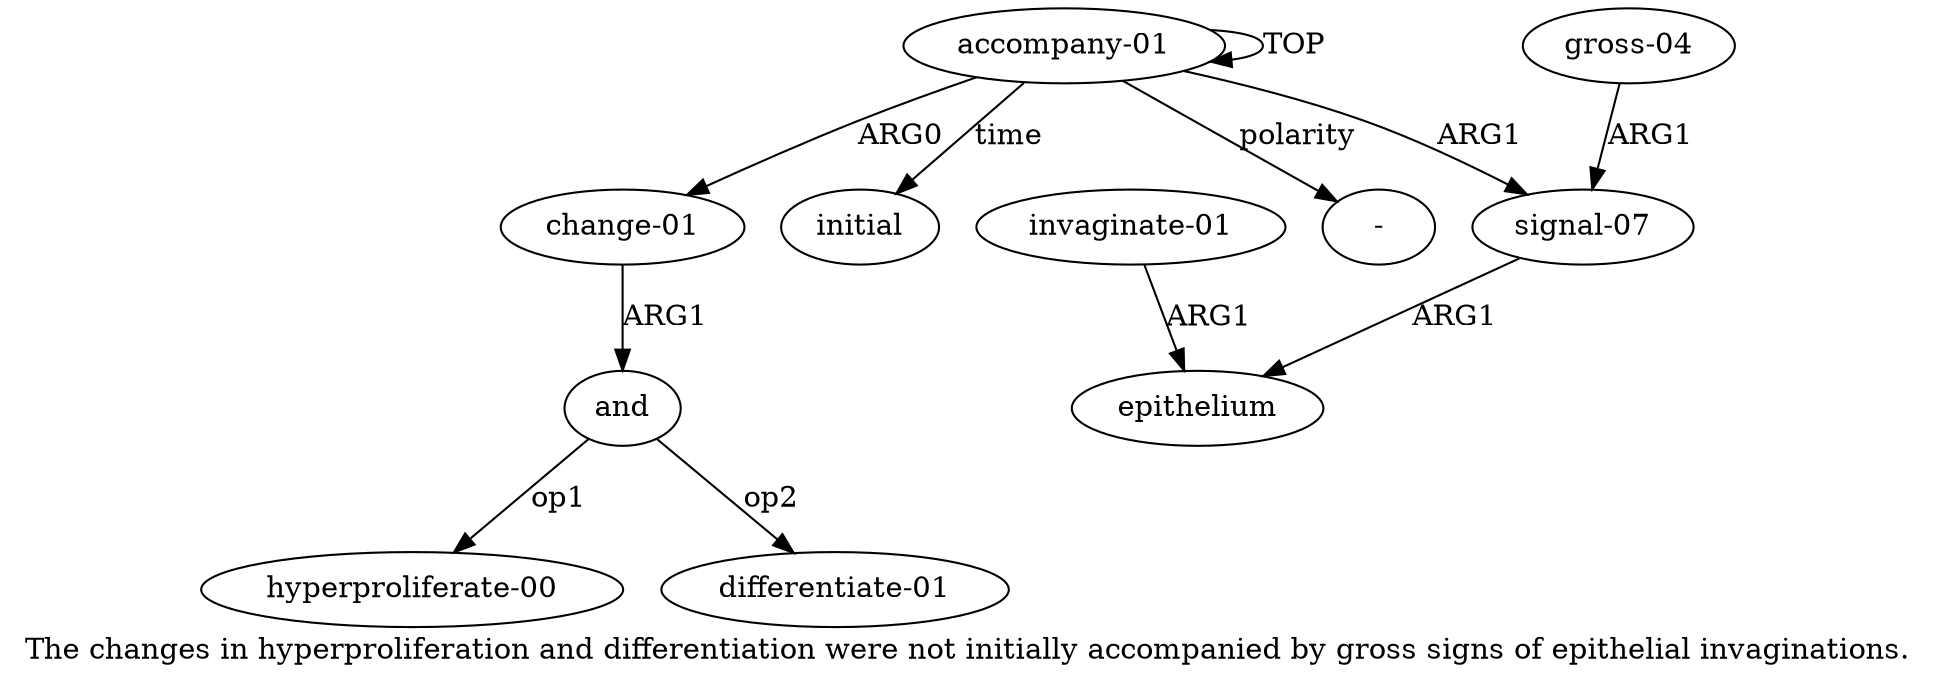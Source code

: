 digraph  {
	graph [label="The changes in hyperproliferation and differentiation were not initially accompanied by gross signs of epithelial invaginations."];
	node [label="\N"];
	"a0 -"	 [color=black,
		gold_ind=-1,
		gold_label="-",
		label="-",
		test_ind=-1,
		test_label="-"];
	a1	 [color=black,
		gold_ind=1,
		gold_label="change-01",
		label="change-01",
		test_ind=1,
		test_label="change-01"];
	a2	 [color=black,
		gold_ind=2,
		gold_label=and,
		label=and,
		test_ind=2,
		test_label=and];
	a1 -> a2 [key=0,
	color=black,
	gold_label=ARG1,
	label=ARG1,
	test_label=ARG1];
a0 [color=black,
	gold_ind=0,
	gold_label="accompany-01",
	label="accompany-01",
	test_ind=0,
	test_label="accompany-01"];
a0 -> "a0 -" [key=0,
color=black,
gold_label=polarity,
label=polarity,
test_label=polarity];
a0 -> a1 [key=0,
color=black,
gold_label=ARG0,
label=ARG0,
test_label=ARG0];
a0 -> a0 [key=0,
color=black,
gold_label=TOP,
label=TOP,
test_label=TOP];
a5 [color=black,
gold_ind=5,
gold_label="signal-07",
label="signal-07",
test_ind=5,
test_label="signal-07"];
a0 -> a5 [key=0,
color=black,
gold_label=ARG1,
label=ARG1,
test_label=ARG1];
a9 [color=black,
gold_ind=9,
gold_label=initial,
label=initial,
test_ind=9,
test_label=initial];
a0 -> a9 [key=0,
color=black,
gold_label=time,
label=time,
test_label=time];
a3 [color=black,
gold_ind=3,
gold_label="hyperproliferate-00",
label="hyperproliferate-00",
test_ind=3,
test_label="hyperproliferate-00"];
a2 -> a3 [key=0,
color=black,
gold_label=op1,
label=op1,
test_label=op1];
a4 [color=black,
gold_ind=4,
gold_label="differentiate-01",
label="differentiate-01",
test_ind=4,
test_label="differentiate-01"];
a2 -> a4 [key=0,
color=black,
gold_label=op2,
label=op2,
test_label=op2];
a6 [color=black,
gold_ind=6,
gold_label=epithelium,
label=epithelium,
test_ind=6,
test_label=epithelium];
a5 -> a6 [key=0,
color=black,
gold_label=ARG1,
label=ARG1,
test_label=ARG1];
a7 [color=black,
gold_ind=7,
gold_label="invaginate-01",
label="invaginate-01",
test_ind=7,
test_label="invaginate-01"];
a7 -> a6 [key=0,
color=black,
gold_label=ARG1,
label=ARG1,
test_label=ARG1];
a8 [color=black,
gold_ind=8,
gold_label="gross-04",
label="gross-04",
test_ind=8,
test_label="gross-04"];
a8 -> a5 [key=0,
color=black,
gold_label=ARG1,
label=ARG1,
test_label=ARG1];
}
